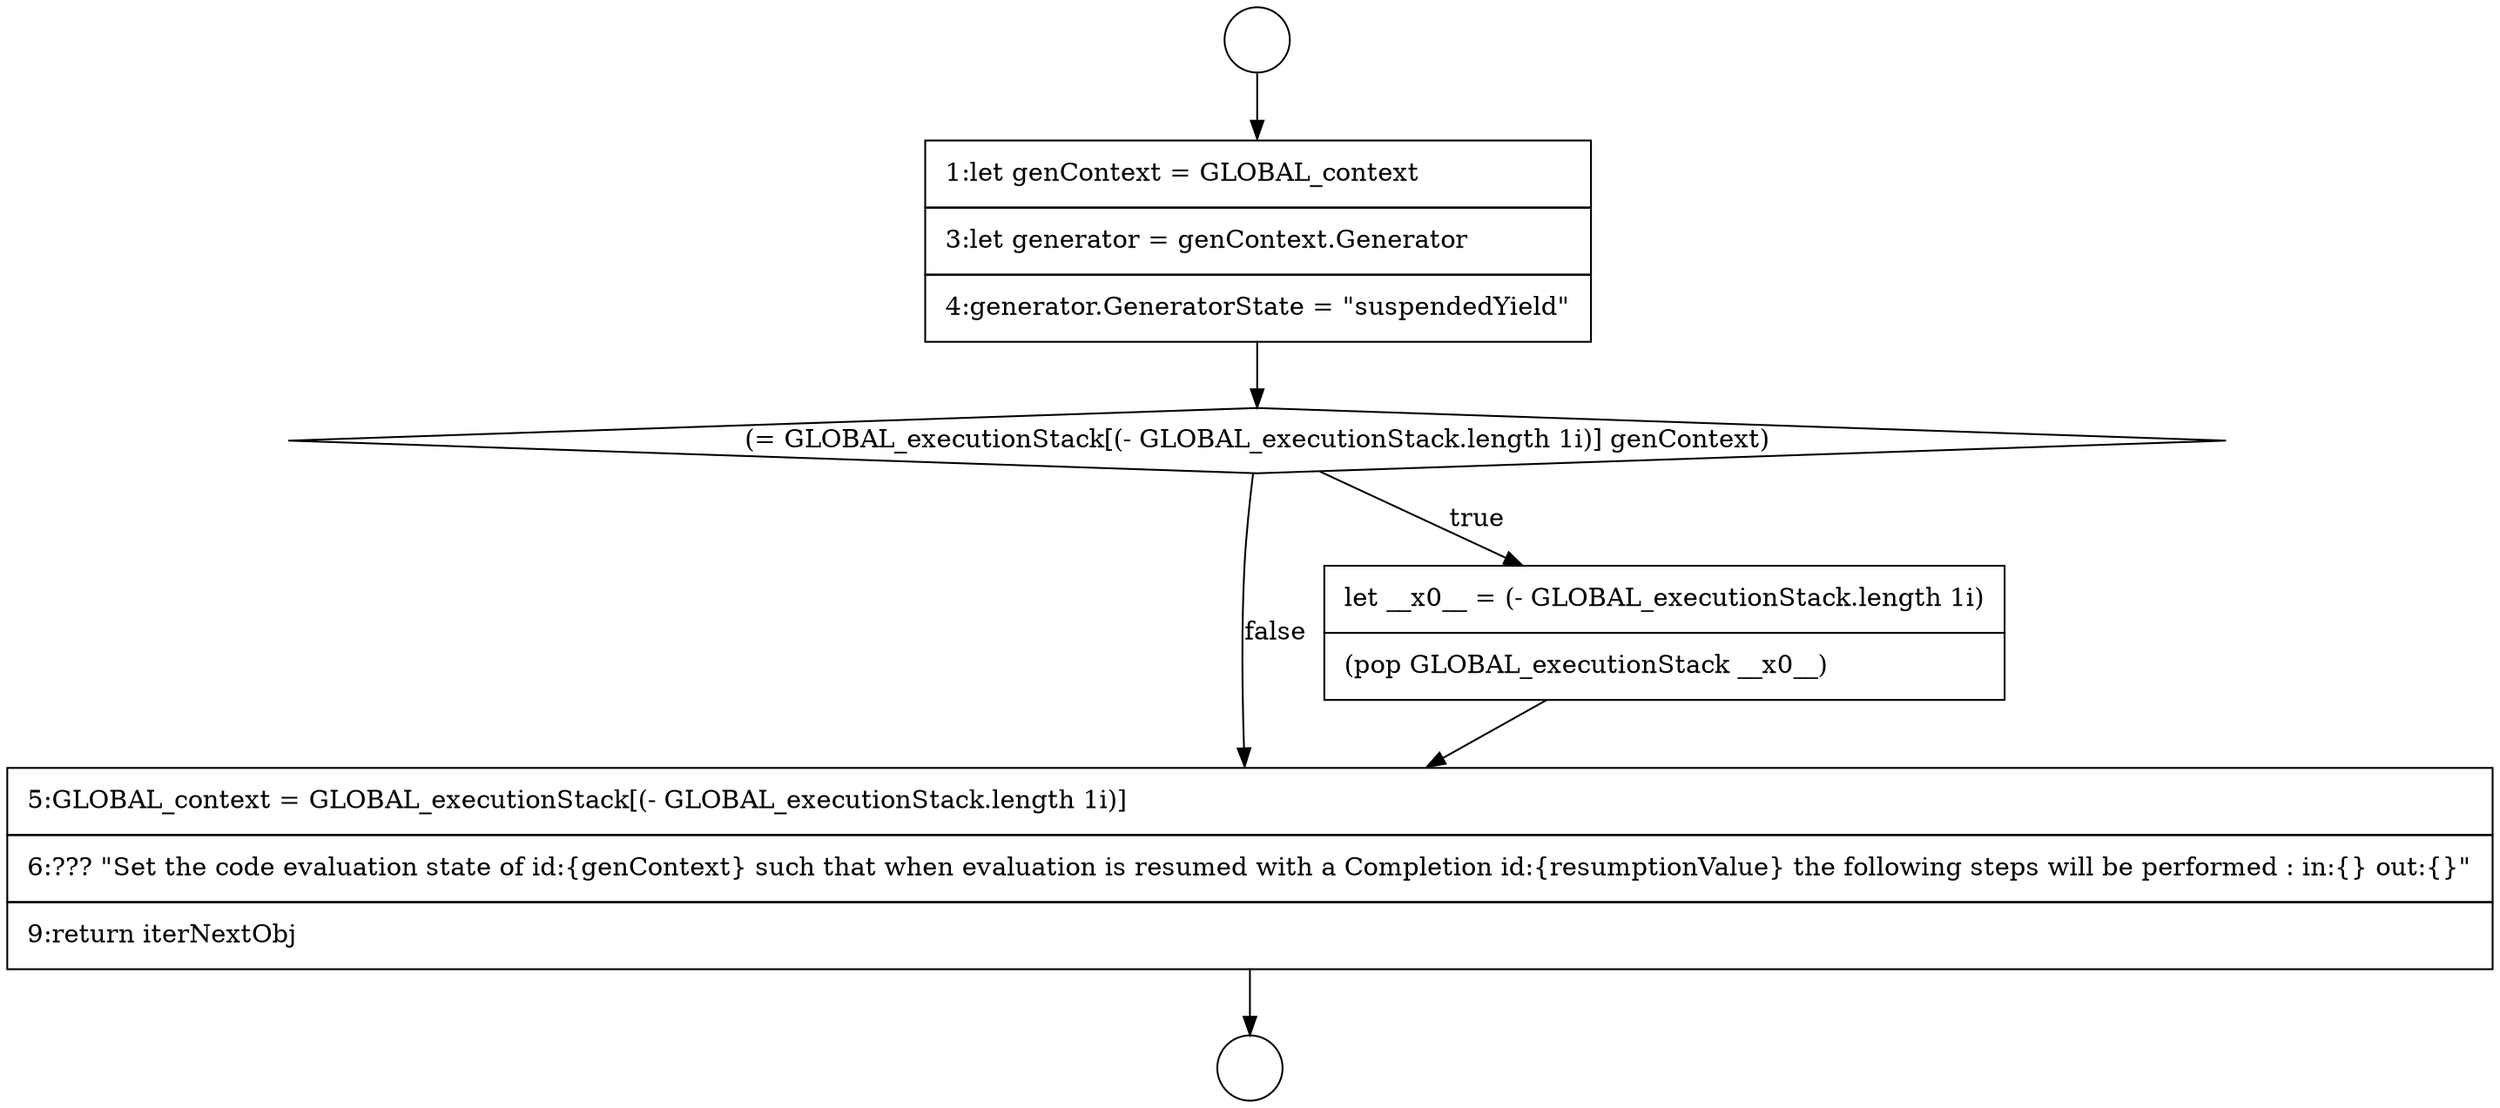 digraph {
  node15451 [shape=circle label=" " color="black" fillcolor="white" style=filled]
  node15456 [shape=none, margin=0, label=<<font color="black">
    <table border="0" cellborder="1" cellspacing="0" cellpadding="10">
      <tr><td align="left">5:GLOBAL_context = GLOBAL_executionStack[(- GLOBAL_executionStack.length 1i)]</td></tr>
      <tr><td align="left">6:??? &quot;Set the code evaluation state of id:{genContext} such that when evaluation is resumed with a Completion id:{resumptionValue} the following steps will be performed : in:{} out:{}&quot;</td></tr>
      <tr><td align="left">9:return iterNextObj</td></tr>
    </table>
  </font>> color="black" fillcolor="white" style=filled]
  node15454 [shape=diamond, label=<<font color="black">(= GLOBAL_executionStack[(- GLOBAL_executionStack.length 1i)] genContext)</font>> color="black" fillcolor="white" style=filled]
  node15452 [shape=circle label=" " color="black" fillcolor="white" style=filled]
  node15455 [shape=none, margin=0, label=<<font color="black">
    <table border="0" cellborder="1" cellspacing="0" cellpadding="10">
      <tr><td align="left">let __x0__ = (- GLOBAL_executionStack.length 1i)</td></tr>
      <tr><td align="left">(pop GLOBAL_executionStack __x0__)</td></tr>
    </table>
  </font>> color="black" fillcolor="white" style=filled]
  node15453 [shape=none, margin=0, label=<<font color="black">
    <table border="0" cellborder="1" cellspacing="0" cellpadding="10">
      <tr><td align="left">1:let genContext = GLOBAL_context</td></tr>
      <tr><td align="left">3:let generator = genContext.Generator</td></tr>
      <tr><td align="left">4:generator.GeneratorState = &quot;suspendedYield&quot;</td></tr>
    </table>
  </font>> color="black" fillcolor="white" style=filled]
  node15456 -> node15452 [ color="black"]
  node15455 -> node15456 [ color="black"]
  node15451 -> node15453 [ color="black"]
  node15453 -> node15454 [ color="black"]
  node15454 -> node15455 [label=<<font color="black">true</font>> color="black"]
  node15454 -> node15456 [label=<<font color="black">false</font>> color="black"]
}
